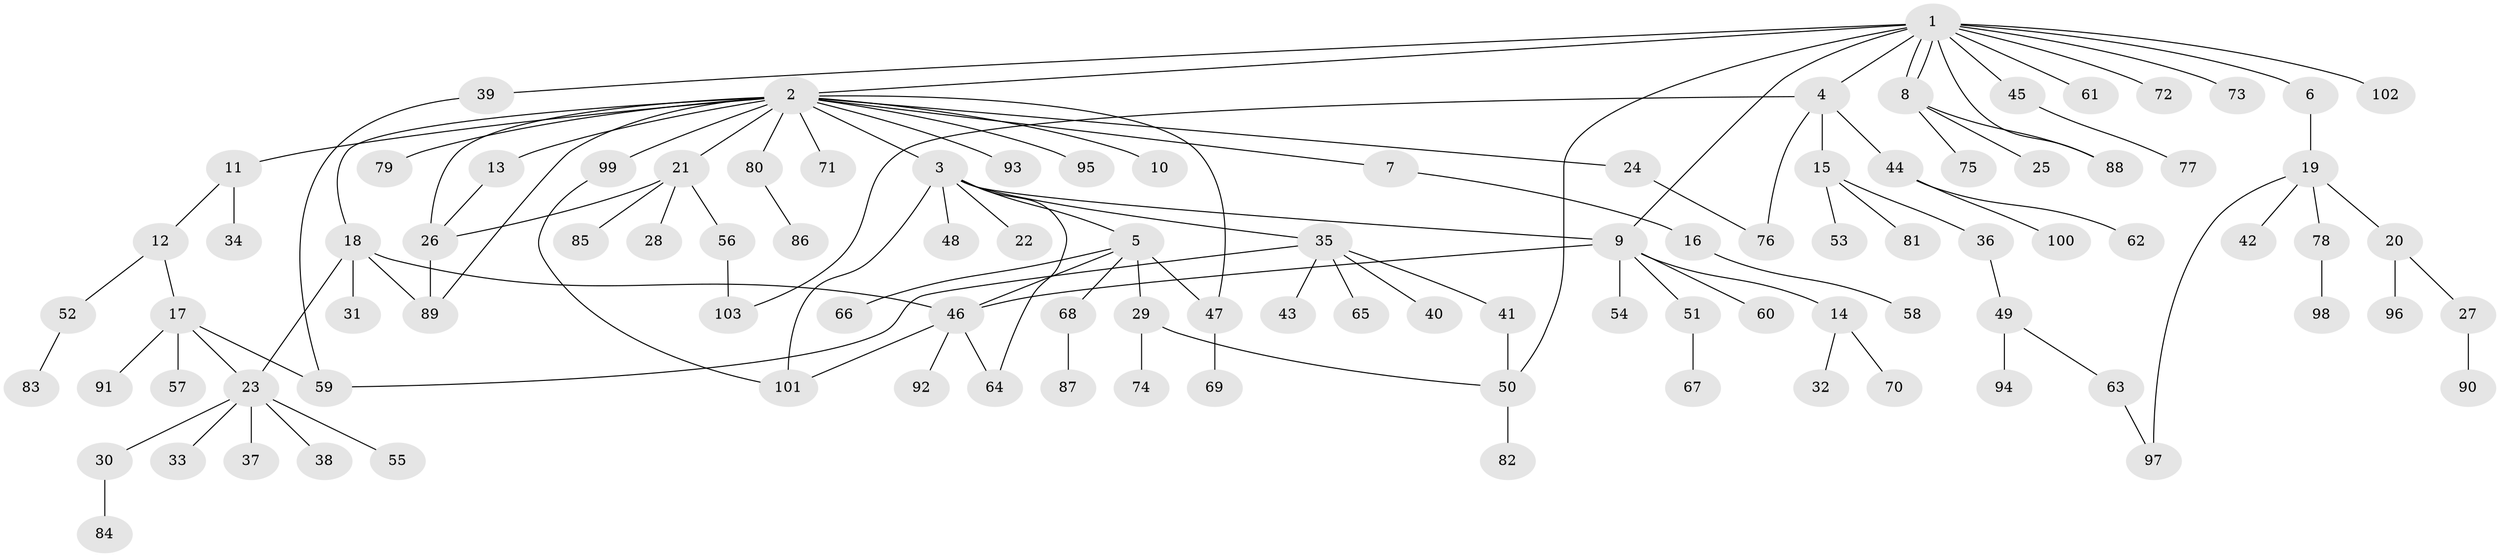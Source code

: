 // Generated by graph-tools (version 1.1) at 2025/11/02/27/25 16:11:13]
// undirected, 103 vertices, 123 edges
graph export_dot {
graph [start="1"]
  node [color=gray90,style=filled];
  1;
  2;
  3;
  4;
  5;
  6;
  7;
  8;
  9;
  10;
  11;
  12;
  13;
  14;
  15;
  16;
  17;
  18;
  19;
  20;
  21;
  22;
  23;
  24;
  25;
  26;
  27;
  28;
  29;
  30;
  31;
  32;
  33;
  34;
  35;
  36;
  37;
  38;
  39;
  40;
  41;
  42;
  43;
  44;
  45;
  46;
  47;
  48;
  49;
  50;
  51;
  52;
  53;
  54;
  55;
  56;
  57;
  58;
  59;
  60;
  61;
  62;
  63;
  64;
  65;
  66;
  67;
  68;
  69;
  70;
  71;
  72;
  73;
  74;
  75;
  76;
  77;
  78;
  79;
  80;
  81;
  82;
  83;
  84;
  85;
  86;
  87;
  88;
  89;
  90;
  91;
  92;
  93;
  94;
  95;
  96;
  97;
  98;
  99;
  100;
  101;
  102;
  103;
  1 -- 2;
  1 -- 4;
  1 -- 6;
  1 -- 8;
  1 -- 8;
  1 -- 9;
  1 -- 39;
  1 -- 45;
  1 -- 50;
  1 -- 61;
  1 -- 72;
  1 -- 73;
  1 -- 88;
  1 -- 102;
  2 -- 3;
  2 -- 7;
  2 -- 10;
  2 -- 11;
  2 -- 13;
  2 -- 18;
  2 -- 21;
  2 -- 24;
  2 -- 26;
  2 -- 47;
  2 -- 71;
  2 -- 79;
  2 -- 80;
  2 -- 89;
  2 -- 93;
  2 -- 95;
  2 -- 99;
  3 -- 5;
  3 -- 9;
  3 -- 22;
  3 -- 35;
  3 -- 48;
  3 -- 64;
  3 -- 101;
  4 -- 15;
  4 -- 44;
  4 -- 76;
  4 -- 103;
  5 -- 29;
  5 -- 46;
  5 -- 47;
  5 -- 66;
  5 -- 68;
  6 -- 19;
  7 -- 16;
  8 -- 25;
  8 -- 75;
  8 -- 88;
  9 -- 14;
  9 -- 46;
  9 -- 51;
  9 -- 54;
  9 -- 60;
  11 -- 12;
  11 -- 34;
  12 -- 17;
  12 -- 52;
  13 -- 26;
  14 -- 32;
  14 -- 70;
  15 -- 36;
  15 -- 53;
  15 -- 81;
  16 -- 58;
  17 -- 23;
  17 -- 57;
  17 -- 59;
  17 -- 91;
  18 -- 23;
  18 -- 31;
  18 -- 46;
  18 -- 89;
  19 -- 20;
  19 -- 42;
  19 -- 78;
  19 -- 97;
  20 -- 27;
  20 -- 96;
  21 -- 26;
  21 -- 28;
  21 -- 56;
  21 -- 85;
  23 -- 30;
  23 -- 33;
  23 -- 37;
  23 -- 38;
  23 -- 55;
  24 -- 76;
  26 -- 89;
  27 -- 90;
  29 -- 50;
  29 -- 74;
  30 -- 84;
  35 -- 40;
  35 -- 41;
  35 -- 43;
  35 -- 59;
  35 -- 65;
  36 -- 49;
  39 -- 59;
  41 -- 50;
  44 -- 62;
  44 -- 100;
  45 -- 77;
  46 -- 64;
  46 -- 92;
  46 -- 101;
  47 -- 69;
  49 -- 63;
  49 -- 94;
  50 -- 82;
  51 -- 67;
  52 -- 83;
  56 -- 103;
  63 -- 97;
  68 -- 87;
  78 -- 98;
  80 -- 86;
  99 -- 101;
}
